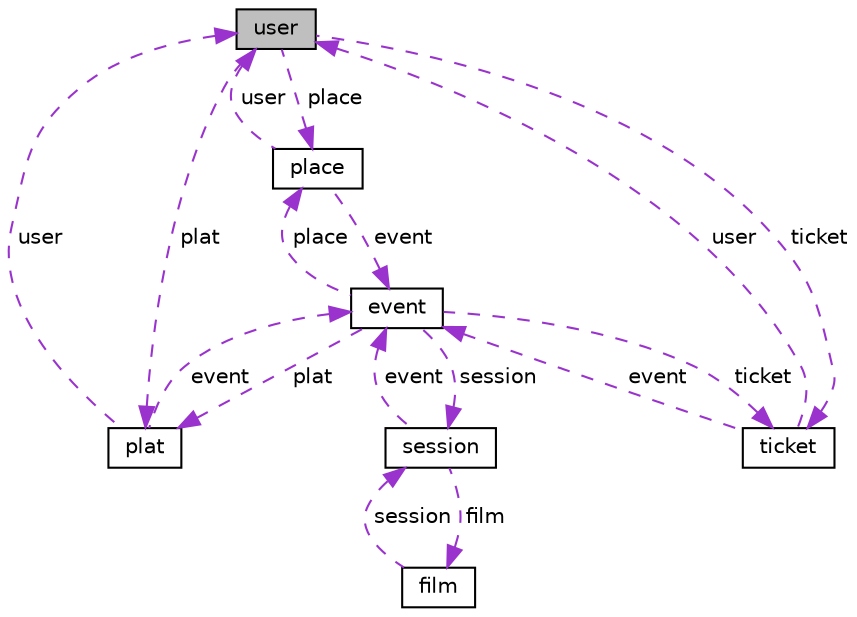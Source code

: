 digraph "user"
{
 // LATEX_PDF_SIZE
  edge [fontname="Helvetica",fontsize="10",labelfontname="Helvetica",labelfontsize="10"];
  node [fontname="Helvetica",fontsize="10",shape=record];
  Node1 [label="user",height=0.2,width=0.4,color="black", fillcolor="grey75", style="filled", fontcolor="black",tooltip=" "];
  Node2 -> Node1 [dir="back",color="darkorchid3",fontsize="10",style="dashed",label=" place" ,fontname="Helvetica"];
  Node2 [label="place",height=0.2,width=0.4,color="black", fillcolor="white", style="filled",URL="$structplace.html",tooltip="Structure représentant un emplacement."];
  Node3 -> Node2 [dir="back",color="darkorchid3",fontsize="10",style="dashed",label=" event" ,fontname="Helvetica"];
  Node3 [label="event",height=0.2,width=0.4,color="black", fillcolor="white", style="filled",URL="$structevent.html",tooltip="Structure représentant un événement Cette structure représente un événement et contient son identifia..."];
  Node2 -> Node3 [dir="back",color="darkorchid3",fontsize="10",style="dashed",label=" place" ,fontname="Helvetica"];
  Node4 -> Node3 [dir="back",color="darkorchid3",fontsize="10",style="dashed",label=" session" ,fontname="Helvetica"];
  Node4 [label="session",height=0.2,width=0.4,color="black", fillcolor="white", style="filled",URL="$structsession.html",tooltip="Structure représentant une session."];
  Node5 -> Node4 [dir="back",color="darkorchid3",fontsize="10",style="dashed",label=" film" ,fontname="Helvetica"];
  Node5 [label="film",height=0.2,width=0.4,color="black", fillcolor="white", style="filled",URL="$structfilm.html",tooltip="Structure représentant un film Cette structure représente un film et contient son identifiant,..."];
  Node4 -> Node5 [dir="back",color="darkorchid3",fontsize="10",style="dashed",label=" session" ,fontname="Helvetica"];
  Node3 -> Node4 [dir="back",color="darkorchid3",fontsize="10",style="dashed",label=" event" ,fontname="Helvetica"];
  Node6 -> Node3 [dir="back",color="darkorchid3",fontsize="10",style="dashed",label=" ticket" ,fontname="Helvetica"];
  Node6 [label="ticket",height=0.2,width=0.4,color="black", fillcolor="white", style="filled",URL="$structticket.html",tooltip="Structure représentant un billet Cette structure représente un billet et contient son identifiant,..."];
  Node3 -> Node6 [dir="back",color="darkorchid3",fontsize="10",style="dashed",label=" event" ,fontname="Helvetica"];
  Node1 -> Node6 [dir="back",color="darkorchid3",fontsize="10",style="dashed",label=" user" ,fontname="Helvetica"];
  Node7 -> Node3 [dir="back",color="darkorchid3",fontsize="10",style="dashed",label=" plat" ,fontname="Helvetica"];
  Node7 [label="plat",height=0.2,width=0.4,color="black", fillcolor="white", style="filled",URL="$structplat.html",tooltip="Structure représentant un plat."];
  Node3 -> Node7 [dir="back",color="darkorchid3",fontsize="10",style="dashed",label=" event" ,fontname="Helvetica"];
  Node1 -> Node7 [dir="back",color="darkorchid3",fontsize="10",style="dashed",label=" user" ,fontname="Helvetica"];
  Node1 -> Node2 [dir="back",color="darkorchid3",fontsize="10",style="dashed",label=" user" ,fontname="Helvetica"];
  Node6 -> Node1 [dir="back",color="darkorchid3",fontsize="10",style="dashed",label=" ticket" ,fontname="Helvetica"];
  Node7 -> Node1 [dir="back",color="darkorchid3",fontsize="10",style="dashed",label=" plat" ,fontname="Helvetica"];
}
